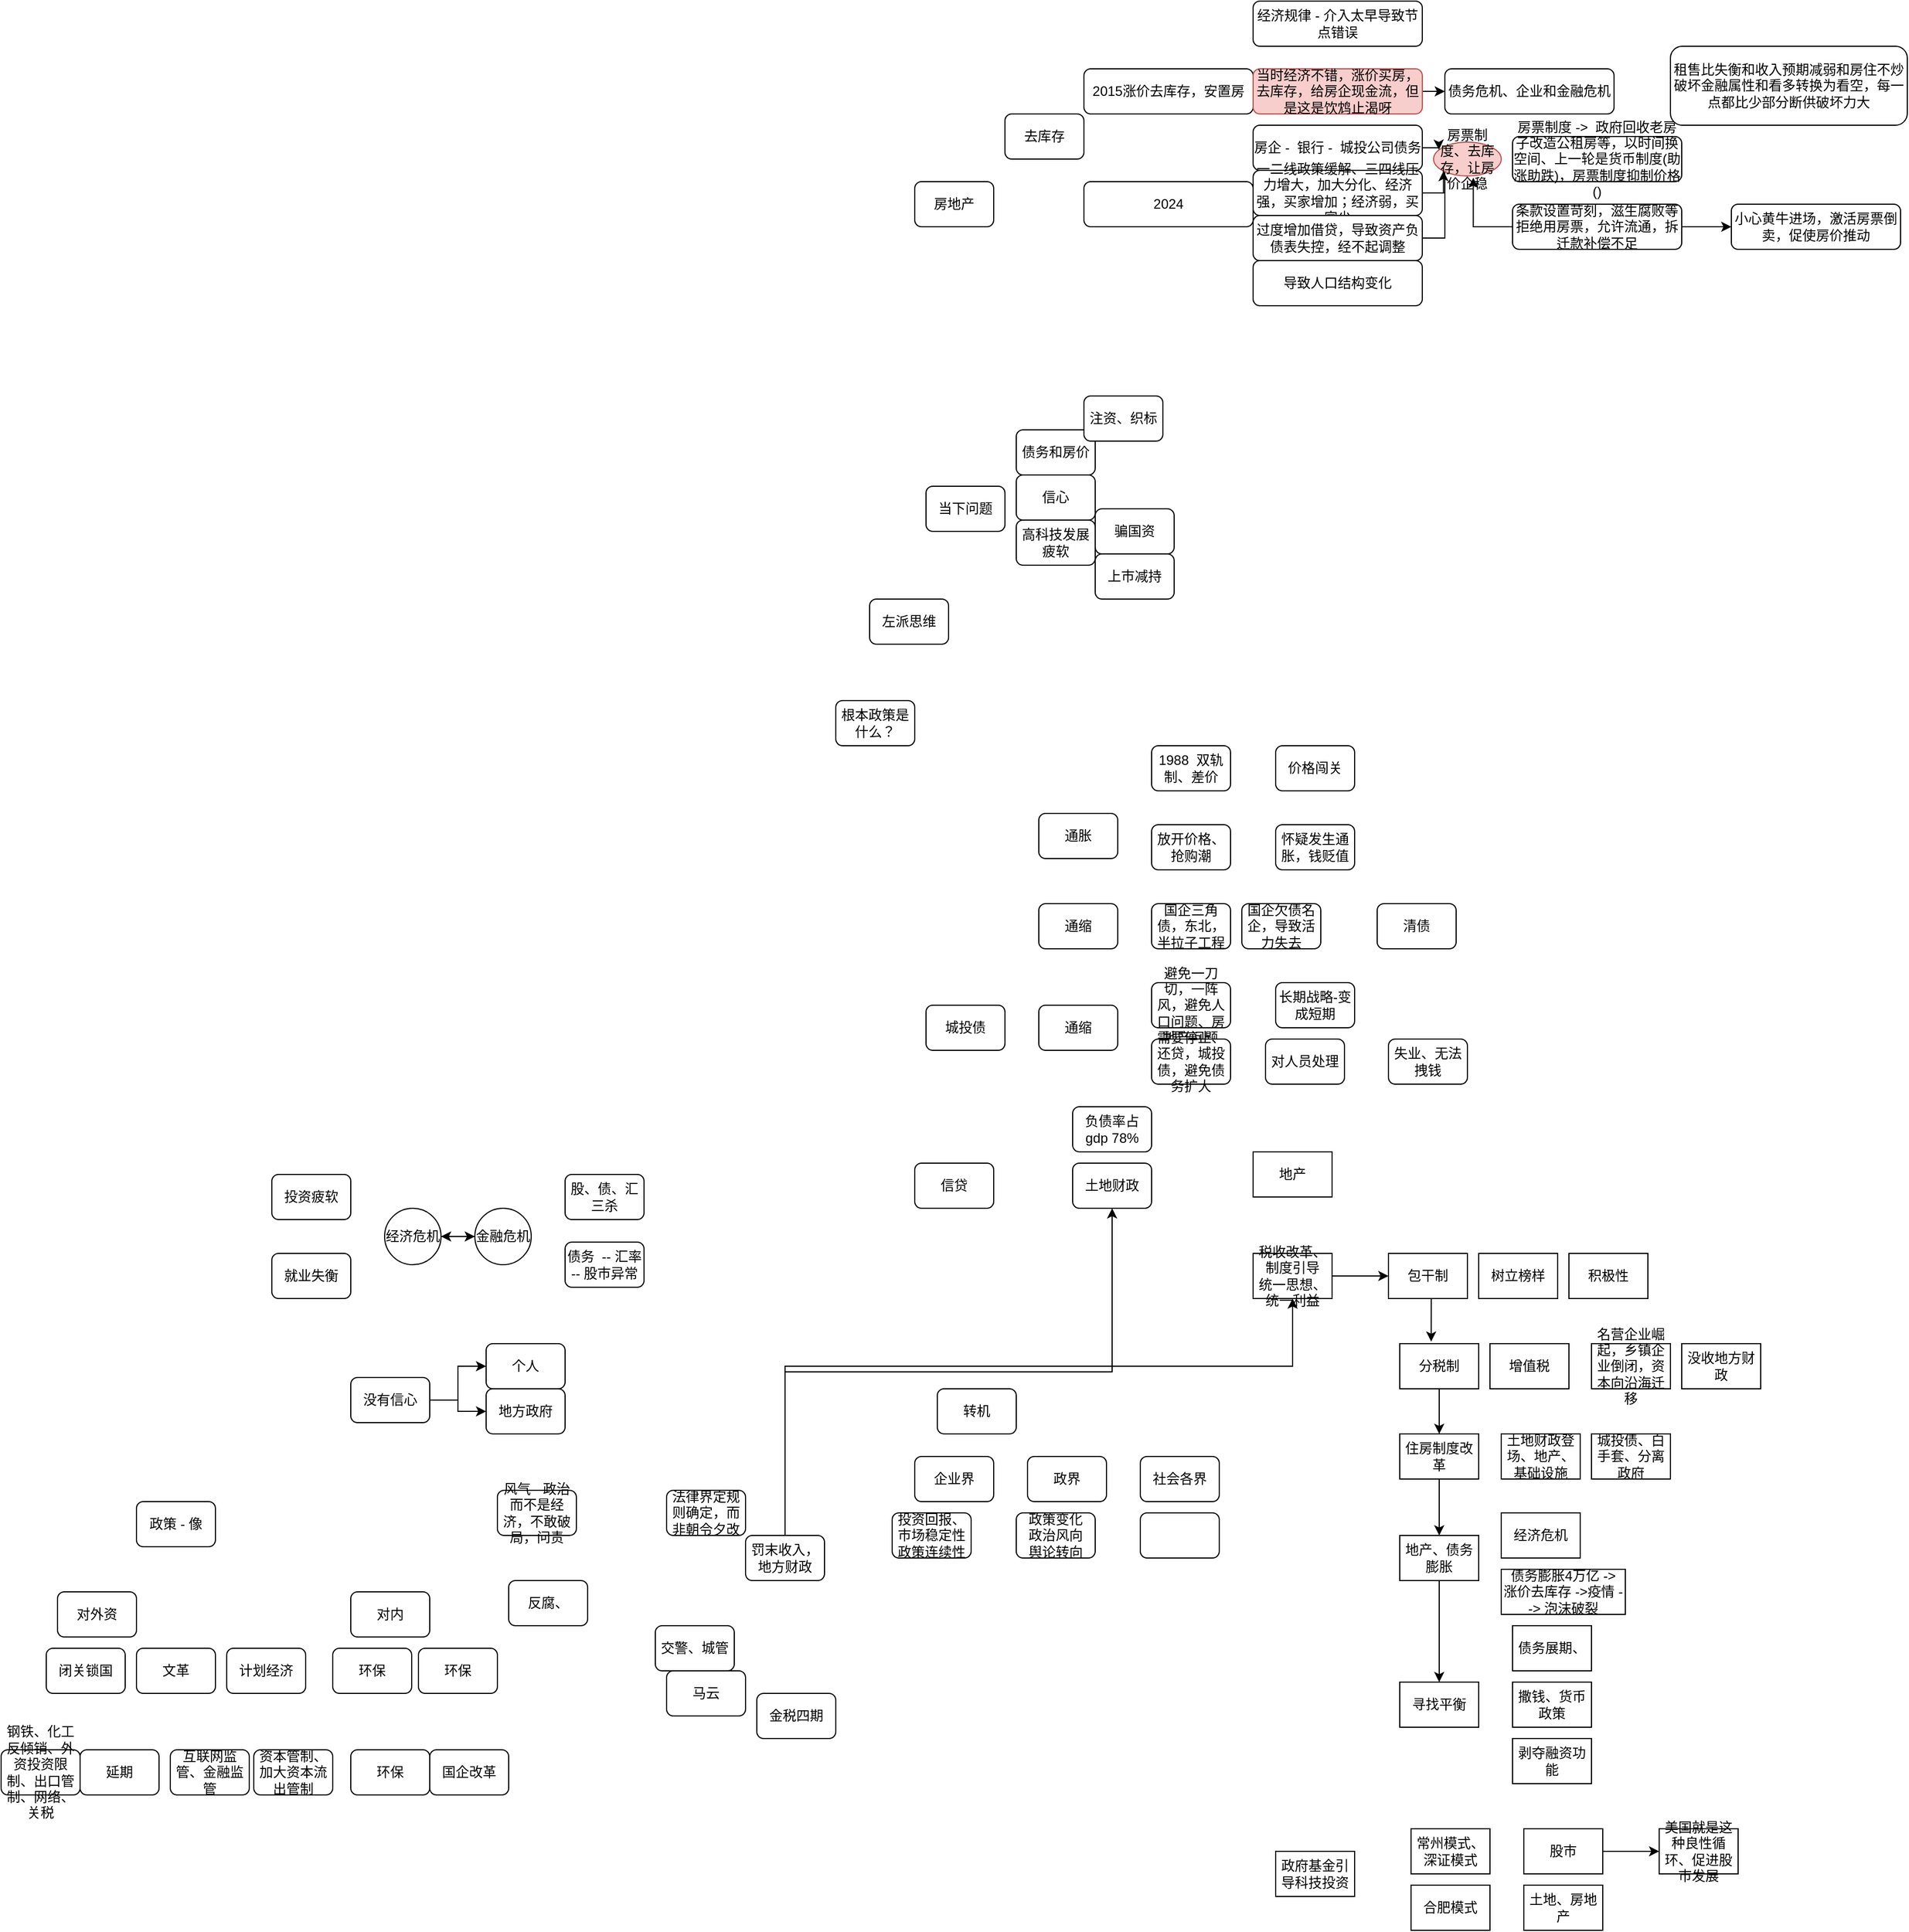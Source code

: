 <mxfile version="23.1.5" type="github">
  <diagram name="第 1 页" id="w_fv1ki4N4NbiQBaw7l7">
    <mxGraphModel dx="326" dy="1664" grid="1" gridSize="10" guides="1" tooltips="1" connect="1" arrows="1" fold="1" page="1" pageScale="1" pageWidth="827" pageHeight="1169" math="0" shadow="0">
      <root>
        <mxCell id="0" />
        <mxCell id="1" parent="0" />
        <mxCell id="MN-8AOheH6blsc34Ahsq-82" style="edgeStyle=orthogonalEdgeStyle;rounded=0;orthogonalLoop=1;jettySize=auto;html=1;exitX=1;exitY=0.5;exitDx=0;exitDy=0;" edge="1" parent="1" source="MN-8AOheH6blsc34Ahsq-1" target="MN-8AOheH6blsc34Ahsq-80">
          <mxGeometry relative="1" as="geometry" />
        </mxCell>
        <mxCell id="MN-8AOheH6blsc34Ahsq-83" style="edgeStyle=orthogonalEdgeStyle;rounded=0;orthogonalLoop=1;jettySize=auto;html=1;exitX=1;exitY=0.5;exitDx=0;exitDy=0;" edge="1" parent="1" source="MN-8AOheH6blsc34Ahsq-1" target="MN-8AOheH6blsc34Ahsq-81">
          <mxGeometry relative="1" as="geometry" />
        </mxCell>
        <mxCell id="MN-8AOheH6blsc34Ahsq-1" value="没有信心" style="rounded=1;whiteSpace=wrap;html=1;" vertex="1" parent="1">
          <mxGeometry x="430" y="380" width="70" height="40" as="geometry" />
        </mxCell>
        <mxCell id="MN-8AOheH6blsc34Ahsq-42" style="edgeStyle=orthogonalEdgeStyle;rounded=0;orthogonalLoop=1;jettySize=auto;html=1;exitX=1;exitY=0.5;exitDx=0;exitDy=0;" edge="1" parent="1" source="MN-8AOheH6blsc34Ahsq-2" target="MN-8AOheH6blsc34Ahsq-39">
          <mxGeometry relative="1" as="geometry" />
        </mxCell>
        <mxCell id="MN-8AOheH6blsc34Ahsq-2" value="经济危机" style="ellipse;whiteSpace=wrap;html=1;aspect=fixed;" vertex="1" parent="1">
          <mxGeometry x="460" y="230" width="50" height="50" as="geometry" />
        </mxCell>
        <mxCell id="MN-8AOheH6blsc34Ahsq-3" value="风气 - 政治 而不是经济，不敢破局，问责" style="rounded=1;whiteSpace=wrap;html=1;" vertex="1" parent="1">
          <mxGeometry x="560" y="480" width="70" height="40" as="geometry" />
        </mxCell>
        <mxCell id="MN-8AOheH6blsc34Ahsq-4" value="闭关锁国" style="rounded=1;whiteSpace=wrap;html=1;" vertex="1" parent="1">
          <mxGeometry x="160" y="620" width="70" height="40" as="geometry" />
        </mxCell>
        <mxCell id="MN-8AOheH6blsc34Ahsq-5" value="钢铁、化工反倾销、外资投资限制、出口管制、网络、关税" style="rounded=1;whiteSpace=wrap;html=1;" vertex="1" parent="1">
          <mxGeometry x="120" y="710" width="70" height="40" as="geometry" />
        </mxCell>
        <mxCell id="MN-8AOheH6blsc34Ahsq-6" value="延期" style="rounded=1;whiteSpace=wrap;html=1;" vertex="1" parent="1">
          <mxGeometry x="190" y="710" width="70" height="40" as="geometry" />
        </mxCell>
        <mxCell id="MN-8AOheH6blsc34Ahsq-9" value="计划经济" style="rounded=1;whiteSpace=wrap;html=1;" vertex="1" parent="1">
          <mxGeometry x="320" y="620" width="70" height="40" as="geometry" />
        </mxCell>
        <mxCell id="MN-8AOheH6blsc34Ahsq-10" value="互联网监管、金融监管" style="rounded=1;whiteSpace=wrap;html=1;" vertex="1" parent="1">
          <mxGeometry x="270" y="710" width="70" height="40" as="geometry" />
        </mxCell>
        <mxCell id="MN-8AOheH6blsc34Ahsq-11" value="资本管制、加大资本流出管制" style="rounded=1;whiteSpace=wrap;html=1;" vertex="1" parent="1">
          <mxGeometry x="344" y="710" width="70" height="40" as="geometry" />
        </mxCell>
        <mxCell id="MN-8AOheH6blsc34Ahsq-12" value="环保" style="rounded=1;whiteSpace=wrap;html=1;" vertex="1" parent="1">
          <mxGeometry x="430" y="710" width="70" height="40" as="geometry" />
        </mxCell>
        <mxCell id="MN-8AOheH6blsc34Ahsq-13" value="国企改革" style="rounded=1;whiteSpace=wrap;html=1;" vertex="1" parent="1">
          <mxGeometry x="500" y="710" width="70" height="40" as="geometry" />
        </mxCell>
        <mxCell id="MN-8AOheH6blsc34Ahsq-14" value="文革" style="rounded=1;whiteSpace=wrap;html=1;" vertex="1" parent="1">
          <mxGeometry x="240" y="620" width="70" height="40" as="geometry" />
        </mxCell>
        <mxCell id="MN-8AOheH6blsc34Ahsq-15" value="对外资" style="rounded=1;whiteSpace=wrap;html=1;" vertex="1" parent="1">
          <mxGeometry x="170" y="570" width="70" height="40" as="geometry" />
        </mxCell>
        <mxCell id="MN-8AOheH6blsc34Ahsq-16" value="对内" style="rounded=1;whiteSpace=wrap;html=1;" vertex="1" parent="1">
          <mxGeometry x="430" y="570" width="70" height="40" as="geometry" />
        </mxCell>
        <mxCell id="MN-8AOheH6blsc34Ahsq-17" value="环保" style="rounded=1;whiteSpace=wrap;html=1;" vertex="1" parent="1">
          <mxGeometry x="414" y="620" width="70" height="40" as="geometry" />
        </mxCell>
        <mxCell id="MN-8AOheH6blsc34Ahsq-18" value="环保" style="rounded=1;whiteSpace=wrap;html=1;" vertex="1" parent="1">
          <mxGeometry x="490" y="620" width="70" height="40" as="geometry" />
        </mxCell>
        <mxCell id="MN-8AOheH6blsc34Ahsq-19" value="信贷" style="rounded=1;whiteSpace=wrap;html=1;" vertex="1" parent="1">
          <mxGeometry x="930" y="190" width="70" height="40" as="geometry" />
        </mxCell>
        <mxCell id="MN-8AOheH6blsc34Ahsq-20" value="地产" style="rounded=1;whiteSpace=wrap;html=1;arcSize=0;" vertex="1" parent="1">
          <mxGeometry x="1230" y="180" width="70" height="40" as="geometry" />
        </mxCell>
        <mxCell id="MN-8AOheH6blsc34Ahsq-21" value="政策 - 像" style="rounded=1;whiteSpace=wrap;html=1;" vertex="1" parent="1">
          <mxGeometry x="240" y="490" width="70" height="40" as="geometry" />
        </mxCell>
        <mxCell id="MN-8AOheH6blsc34Ahsq-23" value="法律界定规则确定，而非朝令夕改" style="rounded=1;whiteSpace=wrap;html=1;" vertex="1" parent="1">
          <mxGeometry x="710" y="480" width="70" height="40" as="geometry" />
        </mxCell>
        <mxCell id="MN-8AOheH6blsc34Ahsq-25" value="马云" style="rounded=1;whiteSpace=wrap;html=1;" vertex="1" parent="1">
          <mxGeometry x="710" y="640" width="70" height="40" as="geometry" />
        </mxCell>
        <mxCell id="MN-8AOheH6blsc34Ahsq-26" value="反腐、" style="rounded=1;whiteSpace=wrap;html=1;" vertex="1" parent="1">
          <mxGeometry x="570" y="560" width="70" height="40" as="geometry" />
        </mxCell>
        <mxCell id="MN-8AOheH6blsc34Ahsq-27" value="金税四期" style="rounded=1;whiteSpace=wrap;html=1;" vertex="1" parent="1">
          <mxGeometry x="790" y="660" width="70" height="40" as="geometry" />
        </mxCell>
        <mxCell id="MN-8AOheH6blsc34Ahsq-28" value="转机" style="rounded=1;whiteSpace=wrap;html=1;" vertex="1" parent="1">
          <mxGeometry x="950" y="390" width="70" height="40" as="geometry" />
        </mxCell>
        <mxCell id="MN-8AOheH6blsc34Ahsq-30" value="企业界" style="rounded=1;whiteSpace=wrap;html=1;" vertex="1" parent="1">
          <mxGeometry x="930" y="450" width="70" height="40" as="geometry" />
        </mxCell>
        <mxCell id="MN-8AOheH6blsc34Ahsq-32" value="政界" style="rounded=1;whiteSpace=wrap;html=1;" vertex="1" parent="1">
          <mxGeometry x="1030" y="450" width="70" height="40" as="geometry" />
        </mxCell>
        <mxCell id="MN-8AOheH6blsc34Ahsq-33" value="社会各界" style="rounded=1;whiteSpace=wrap;html=1;" vertex="1" parent="1">
          <mxGeometry x="1130" y="450" width="70" height="40" as="geometry" />
        </mxCell>
        <mxCell id="MN-8AOheH6blsc34Ahsq-34" value="投资回报、市场稳定性&lt;br&gt;政策连续性" style="rounded=1;whiteSpace=wrap;html=1;" vertex="1" parent="1">
          <mxGeometry x="910" y="500" width="70" height="40" as="geometry" />
        </mxCell>
        <mxCell id="MN-8AOheH6blsc34Ahsq-35" value="政策变化&lt;br&gt;政治风向&lt;br&gt;舆论转向" style="rounded=1;whiteSpace=wrap;html=1;" vertex="1" parent="1">
          <mxGeometry x="1020" y="500" width="70" height="40" as="geometry" />
        </mxCell>
        <mxCell id="MN-8AOheH6blsc34Ahsq-36" value="" style="rounded=1;whiteSpace=wrap;html=1;" vertex="1" parent="1">
          <mxGeometry x="1130" y="500" width="70" height="40" as="geometry" />
        </mxCell>
        <mxCell id="MN-8AOheH6blsc34Ahsq-37" value="投资疲软" style="rounded=1;whiteSpace=wrap;html=1;" vertex="1" parent="1">
          <mxGeometry x="360" y="200" width="70" height="40" as="geometry" />
        </mxCell>
        <mxCell id="MN-8AOheH6blsc34Ahsq-38" value="就业失衡" style="rounded=1;whiteSpace=wrap;html=1;" vertex="1" parent="1">
          <mxGeometry x="360" y="270" width="70" height="40" as="geometry" />
        </mxCell>
        <mxCell id="MN-8AOheH6blsc34Ahsq-43" style="edgeStyle=orthogonalEdgeStyle;rounded=0;orthogonalLoop=1;jettySize=auto;html=1;exitX=0;exitY=0.5;exitDx=0;exitDy=0;" edge="1" parent="1" source="MN-8AOheH6blsc34Ahsq-39" target="MN-8AOheH6blsc34Ahsq-2">
          <mxGeometry relative="1" as="geometry" />
        </mxCell>
        <mxCell id="MN-8AOheH6blsc34Ahsq-39" value="金融危机" style="ellipse;whiteSpace=wrap;html=1;aspect=fixed;" vertex="1" parent="1">
          <mxGeometry x="540" y="230" width="50" height="50" as="geometry" />
        </mxCell>
        <mxCell id="MN-8AOheH6blsc34Ahsq-40" value="股、债、汇三杀" style="rounded=1;whiteSpace=wrap;html=1;" vertex="1" parent="1">
          <mxGeometry x="620" y="200" width="70" height="40" as="geometry" />
        </mxCell>
        <mxCell id="MN-8AOheH6blsc34Ahsq-41" value="债务&amp;nbsp; -- 汇率 -- 股市异常" style="rounded=1;whiteSpace=wrap;html=1;" vertex="1" parent="1">
          <mxGeometry x="620" y="260" width="70" height="40" as="geometry" />
        </mxCell>
        <mxCell id="MN-8AOheH6blsc34Ahsq-44" value="负债率占gdp 78%" style="rounded=1;whiteSpace=wrap;html=1;" vertex="1" parent="1">
          <mxGeometry x="1070" y="140" width="70" height="40" as="geometry" />
        </mxCell>
        <mxCell id="MN-8AOheH6blsc34Ahsq-45" value="土地财政" style="rounded=1;whiteSpace=wrap;html=1;" vertex="1" parent="1">
          <mxGeometry x="1070" y="190" width="70" height="40" as="geometry" />
        </mxCell>
        <mxCell id="MN-8AOheH6blsc34Ahsq-48" style="edgeStyle=orthogonalEdgeStyle;rounded=0;orthogonalLoop=1;jettySize=auto;html=1;exitX=0.5;exitY=0;exitDx=0;exitDy=0;" edge="1" parent="1" source="MN-8AOheH6blsc34Ahsq-46" target="MN-8AOheH6blsc34Ahsq-45">
          <mxGeometry relative="1" as="geometry" />
        </mxCell>
        <mxCell id="MN-8AOheH6blsc34Ahsq-51" style="edgeStyle=orthogonalEdgeStyle;rounded=0;orthogonalLoop=1;jettySize=auto;html=1;exitX=0.5;exitY=0;exitDx=0;exitDy=0;" edge="1" parent="1" source="MN-8AOheH6blsc34Ahsq-46" target="MN-8AOheH6blsc34Ahsq-49">
          <mxGeometry relative="1" as="geometry">
            <Array as="points">
              <mxPoint x="815" y="370" />
              <mxPoint x="1265" y="370" />
            </Array>
          </mxGeometry>
        </mxCell>
        <mxCell id="MN-8AOheH6blsc34Ahsq-46" value="罚末收入，地方财政" style="rounded=1;whiteSpace=wrap;html=1;" vertex="1" parent="1">
          <mxGeometry x="780" y="520" width="70" height="40" as="geometry" />
        </mxCell>
        <mxCell id="MN-8AOheH6blsc34Ahsq-47" value="交警、城管" style="rounded=1;whiteSpace=wrap;html=1;" vertex="1" parent="1">
          <mxGeometry x="700" y="600" width="70" height="40" as="geometry" />
        </mxCell>
        <mxCell id="MN-8AOheH6blsc34Ahsq-54" style="edgeStyle=orthogonalEdgeStyle;rounded=0;orthogonalLoop=1;jettySize=auto;html=1;exitX=1;exitY=0.5;exitDx=0;exitDy=0;" edge="1" parent="1" source="MN-8AOheH6blsc34Ahsq-49" target="MN-8AOheH6blsc34Ahsq-50">
          <mxGeometry relative="1" as="geometry" />
        </mxCell>
        <mxCell id="MN-8AOheH6blsc34Ahsq-49" value="税收改革、制度引导&lt;br&gt;统一思想、统一利益" style="rounded=1;whiteSpace=wrap;html=1;arcSize=0;" vertex="1" parent="1">
          <mxGeometry x="1230" y="270" width="70" height="40" as="geometry" />
        </mxCell>
        <mxCell id="MN-8AOheH6blsc34Ahsq-50" value="包干制" style="rounded=1;whiteSpace=wrap;html=1;arcSize=0;" vertex="1" parent="1">
          <mxGeometry x="1350" y="270" width="70" height="40" as="geometry" />
        </mxCell>
        <mxCell id="MN-8AOheH6blsc34Ahsq-52" value="树立榜样" style="rounded=1;whiteSpace=wrap;html=1;arcSize=0;" vertex="1" parent="1">
          <mxGeometry x="1430" y="270" width="70" height="40" as="geometry" />
        </mxCell>
        <mxCell id="MN-8AOheH6blsc34Ahsq-53" value="积极性" style="rounded=1;whiteSpace=wrap;html=1;arcSize=0;" vertex="1" parent="1">
          <mxGeometry x="1510" y="270" width="70" height="40" as="geometry" />
        </mxCell>
        <mxCell id="MN-8AOheH6blsc34Ahsq-60" style="edgeStyle=orthogonalEdgeStyle;rounded=0;orthogonalLoop=1;jettySize=auto;html=1;exitX=0.5;exitY=1;exitDx=0;exitDy=0;" edge="1" parent="1" source="MN-8AOheH6blsc34Ahsq-55" target="MN-8AOheH6blsc34Ahsq-59">
          <mxGeometry relative="1" as="geometry" />
        </mxCell>
        <mxCell id="MN-8AOheH6blsc34Ahsq-55" value="分税制" style="rounded=1;whiteSpace=wrap;html=1;arcSize=0;" vertex="1" parent="1">
          <mxGeometry x="1360" y="350" width="70" height="40" as="geometry" />
        </mxCell>
        <mxCell id="MN-8AOheH6blsc34Ahsq-56" style="edgeStyle=orthogonalEdgeStyle;rounded=0;orthogonalLoop=1;jettySize=auto;html=1;exitX=0.5;exitY=1;exitDx=0;exitDy=0;entryX=0.398;entryY=-0.045;entryDx=0;entryDy=0;entryPerimeter=0;" edge="1" parent="1" source="MN-8AOheH6blsc34Ahsq-50" target="MN-8AOheH6blsc34Ahsq-55">
          <mxGeometry relative="1" as="geometry" />
        </mxCell>
        <mxCell id="MN-8AOheH6blsc34Ahsq-57" value="增值税" style="rounded=1;whiteSpace=wrap;html=1;arcSize=0;" vertex="1" parent="1">
          <mxGeometry x="1440" y="350" width="70" height="40" as="geometry" />
        </mxCell>
        <mxCell id="MN-8AOheH6blsc34Ahsq-58" value="名营企业崛起，乡镇企业倒闭，资本向沿海迁移" style="rounded=1;whiteSpace=wrap;html=1;arcSize=0;" vertex="1" parent="1">
          <mxGeometry x="1530" y="350" width="70" height="40" as="geometry" />
        </mxCell>
        <mxCell id="MN-8AOheH6blsc34Ahsq-64" style="edgeStyle=orthogonalEdgeStyle;rounded=0;orthogonalLoop=1;jettySize=auto;html=1;exitX=0.5;exitY=1;exitDx=0;exitDy=0;entryX=0.5;entryY=0;entryDx=0;entryDy=0;" edge="1" parent="1" source="MN-8AOheH6blsc34Ahsq-59" target="MN-8AOheH6blsc34Ahsq-63">
          <mxGeometry relative="1" as="geometry" />
        </mxCell>
        <mxCell id="MN-8AOheH6blsc34Ahsq-59" value="住房制度改革" style="rounded=1;whiteSpace=wrap;html=1;arcSize=0;" vertex="1" parent="1">
          <mxGeometry x="1360" y="430" width="70" height="40" as="geometry" />
        </mxCell>
        <mxCell id="MN-8AOheH6blsc34Ahsq-61" value="土地财政登场、地产、基础设施" style="rounded=1;whiteSpace=wrap;html=1;arcSize=0;" vertex="1" parent="1">
          <mxGeometry x="1450" y="430" width="70" height="40" as="geometry" />
        </mxCell>
        <mxCell id="MN-8AOheH6blsc34Ahsq-62" value="没收地方财政" style="rounded=1;whiteSpace=wrap;html=1;arcSize=0;" vertex="1" parent="1">
          <mxGeometry x="1610" y="350" width="70" height="40" as="geometry" />
        </mxCell>
        <mxCell id="MN-8AOheH6blsc34Ahsq-69" style="edgeStyle=orthogonalEdgeStyle;rounded=0;orthogonalLoop=1;jettySize=auto;html=1;exitX=0.5;exitY=1;exitDx=0;exitDy=0;" edge="1" parent="1" source="MN-8AOheH6blsc34Ahsq-63" target="MN-8AOheH6blsc34Ahsq-68">
          <mxGeometry relative="1" as="geometry" />
        </mxCell>
        <mxCell id="MN-8AOheH6blsc34Ahsq-63" value="地产、债务膨胀" style="rounded=1;whiteSpace=wrap;html=1;arcSize=0;" vertex="1" parent="1">
          <mxGeometry x="1360" y="520" width="70" height="40" as="geometry" />
        </mxCell>
        <mxCell id="MN-8AOheH6blsc34Ahsq-65" value="城投债、白手套、分离政府" style="rounded=1;whiteSpace=wrap;html=1;arcSize=0;" vertex="1" parent="1">
          <mxGeometry x="1530" y="430" width="70" height="40" as="geometry" />
        </mxCell>
        <mxCell id="MN-8AOheH6blsc34Ahsq-66" value="经济危机" style="rounded=1;whiteSpace=wrap;html=1;arcSize=0;" vertex="1" parent="1">
          <mxGeometry x="1450" y="500" width="70" height="40" as="geometry" />
        </mxCell>
        <mxCell id="MN-8AOheH6blsc34Ahsq-67" value="债务膨胀4万亿 -&amp;gt; 涨价去库存 -&amp;gt;疫情 --&amp;gt; 泡沫破裂" style="rounded=1;whiteSpace=wrap;html=1;arcSize=0;" vertex="1" parent="1">
          <mxGeometry x="1450" y="550" width="110" height="40" as="geometry" />
        </mxCell>
        <mxCell id="MN-8AOheH6blsc34Ahsq-68" value="寻找平衡" style="rounded=1;whiteSpace=wrap;html=1;arcSize=0;" vertex="1" parent="1">
          <mxGeometry x="1360" y="650" width="70" height="40" as="geometry" />
        </mxCell>
        <mxCell id="MN-8AOheH6blsc34Ahsq-70" value="债务展期、" style="rounded=1;whiteSpace=wrap;html=1;arcSize=0;" vertex="1" parent="1">
          <mxGeometry x="1460" y="600" width="70" height="40" as="geometry" />
        </mxCell>
        <mxCell id="MN-8AOheH6blsc34Ahsq-71" value="撒钱、货币政策" style="rounded=1;whiteSpace=wrap;html=1;arcSize=0;" vertex="1" parent="1">
          <mxGeometry x="1460" y="650" width="70" height="40" as="geometry" />
        </mxCell>
        <mxCell id="MN-8AOheH6blsc34Ahsq-72" value="剥夺融资功能" style="rounded=1;whiteSpace=wrap;html=1;arcSize=0;" vertex="1" parent="1">
          <mxGeometry x="1460" y="700" width="70" height="40" as="geometry" />
        </mxCell>
        <mxCell id="MN-8AOheH6blsc34Ahsq-73" value="常州模式、深证模式" style="rounded=1;whiteSpace=wrap;html=1;arcSize=0;" vertex="1" parent="1">
          <mxGeometry x="1370" y="780" width="70" height="40" as="geometry" />
        </mxCell>
        <mxCell id="MN-8AOheH6blsc34Ahsq-74" value="合肥模式" style="rounded=1;whiteSpace=wrap;html=1;arcSize=0;" vertex="1" parent="1">
          <mxGeometry x="1370" y="830" width="70" height="40" as="geometry" />
        </mxCell>
        <mxCell id="MN-8AOheH6blsc34Ahsq-75" value="土地、房地产" style="rounded=1;whiteSpace=wrap;html=1;arcSize=0;" vertex="1" parent="1">
          <mxGeometry x="1470" y="830" width="70" height="40" as="geometry" />
        </mxCell>
        <mxCell id="MN-8AOheH6blsc34Ahsq-79" style="edgeStyle=orthogonalEdgeStyle;rounded=0;orthogonalLoop=1;jettySize=auto;html=1;exitX=1;exitY=0.5;exitDx=0;exitDy=0;" edge="1" parent="1" source="MN-8AOheH6blsc34Ahsq-76" target="MN-8AOheH6blsc34Ahsq-78">
          <mxGeometry relative="1" as="geometry" />
        </mxCell>
        <mxCell id="MN-8AOheH6blsc34Ahsq-76" value="股市" style="rounded=1;whiteSpace=wrap;html=1;arcSize=0;" vertex="1" parent="1">
          <mxGeometry x="1470" y="780" width="70" height="40" as="geometry" />
        </mxCell>
        <mxCell id="MN-8AOheH6blsc34Ahsq-77" value="政府基金引导科技投资" style="rounded=1;whiteSpace=wrap;html=1;arcSize=0;" vertex="1" parent="1">
          <mxGeometry x="1250" y="800" width="70" height="40" as="geometry" />
        </mxCell>
        <mxCell id="MN-8AOheH6blsc34Ahsq-78" value="美国就是这种良性循环、促进股市发展" style="rounded=1;whiteSpace=wrap;html=1;arcSize=0;" vertex="1" parent="1">
          <mxGeometry x="1590" y="780" width="70" height="40" as="geometry" />
        </mxCell>
        <mxCell id="MN-8AOheH6blsc34Ahsq-80" value="个人" style="rounded=1;whiteSpace=wrap;html=1;" vertex="1" parent="1">
          <mxGeometry x="550" y="350" width="70" height="40" as="geometry" />
        </mxCell>
        <mxCell id="MN-8AOheH6blsc34Ahsq-81" value="地方政府" style="rounded=1;whiteSpace=wrap;html=1;" vertex="1" parent="1">
          <mxGeometry x="550" y="390" width="70" height="40" as="geometry" />
        </mxCell>
        <mxCell id="MN-8AOheH6blsc34Ahsq-84" value="城投债" style="rounded=1;whiteSpace=wrap;html=1;" vertex="1" parent="1">
          <mxGeometry x="940" y="50" width="70" height="40" as="geometry" />
        </mxCell>
        <mxCell id="MN-8AOheH6blsc34Ahsq-85" value="1988&amp;nbsp; 双轨制、差价" style="rounded=1;whiteSpace=wrap;html=1;" vertex="1" parent="1">
          <mxGeometry x="1140" y="-180" width="70" height="40" as="geometry" />
        </mxCell>
        <mxCell id="MN-8AOheH6blsc34Ahsq-86" value="放开价格、抢购潮" style="rounded=1;whiteSpace=wrap;html=1;" vertex="1" parent="1">
          <mxGeometry x="1140" y="-110" width="70" height="40" as="geometry" />
        </mxCell>
        <mxCell id="MN-8AOheH6blsc34Ahsq-87" value="通胀" style="rounded=1;whiteSpace=wrap;html=1;" vertex="1" parent="1">
          <mxGeometry x="1040" y="-120" width="70" height="40" as="geometry" />
        </mxCell>
        <mxCell id="MN-8AOheH6blsc34Ahsq-88" value="价格闯关" style="rounded=1;whiteSpace=wrap;html=1;" vertex="1" parent="1">
          <mxGeometry x="1250" y="-180" width="70" height="40" as="geometry" />
        </mxCell>
        <mxCell id="MN-8AOheH6blsc34Ahsq-89" value="怀疑发生通胀，钱贬值" style="rounded=1;whiteSpace=wrap;html=1;" vertex="1" parent="1">
          <mxGeometry x="1250" y="-110" width="70" height="40" as="geometry" />
        </mxCell>
        <mxCell id="MN-8AOheH6blsc34Ahsq-90" value="避免一刀切，一阵风，避免人口问题、房地产问题" style="rounded=1;whiteSpace=wrap;html=1;" vertex="1" parent="1">
          <mxGeometry x="1140" y="30" width="70" height="40" as="geometry" />
        </mxCell>
        <mxCell id="MN-8AOheH6blsc34Ahsq-91" value="长期战略-变成短期" style="rounded=1;whiteSpace=wrap;html=1;" vertex="1" parent="1">
          <mxGeometry x="1250" y="30" width="70" height="40" as="geometry" />
        </mxCell>
        <mxCell id="MN-8AOheH6blsc34Ahsq-92" value="国企三角债，东北，半拉子工程" style="rounded=1;whiteSpace=wrap;html=1;" vertex="1" parent="1">
          <mxGeometry x="1140" y="-40" width="70" height="40" as="geometry" />
        </mxCell>
        <mxCell id="MN-8AOheH6blsc34Ahsq-93" value="国企欠债名企，导致活力失去" style="rounded=1;whiteSpace=wrap;html=1;" vertex="1" parent="1">
          <mxGeometry x="1220" y="-40" width="70" height="40" as="geometry" />
        </mxCell>
        <mxCell id="MN-8AOheH6blsc34Ahsq-94" value="通缩" style="rounded=1;whiteSpace=wrap;html=1;" vertex="1" parent="1">
          <mxGeometry x="1040" y="-40" width="70" height="40" as="geometry" />
        </mxCell>
        <mxCell id="MN-8AOheH6blsc34Ahsq-95" value="清债" style="rounded=1;whiteSpace=wrap;html=1;" vertex="1" parent="1">
          <mxGeometry x="1340" y="-40" width="70" height="40" as="geometry" />
        </mxCell>
        <mxCell id="MN-8AOheH6blsc34Ahsq-96" value="通缩" style="rounded=1;whiteSpace=wrap;html=1;" vertex="1" parent="1">
          <mxGeometry x="1040" y="50" width="70" height="40" as="geometry" />
        </mxCell>
        <mxCell id="MN-8AOheH6blsc34Ahsq-97" value="需要停止、还贷，城投债，避免债务扩大" style="rounded=1;whiteSpace=wrap;html=1;" vertex="1" parent="1">
          <mxGeometry x="1140" y="80" width="70" height="40" as="geometry" />
        </mxCell>
        <mxCell id="MN-8AOheH6blsc34Ahsq-98" value="对人员处理" style="rounded=1;whiteSpace=wrap;html=1;" vertex="1" parent="1">
          <mxGeometry x="1241" y="80" width="70" height="40" as="geometry" />
        </mxCell>
        <mxCell id="MN-8AOheH6blsc34Ahsq-99" value="失业、无法拽钱" style="rounded=1;whiteSpace=wrap;html=1;" vertex="1" parent="1">
          <mxGeometry x="1350" y="80" width="70" height="40" as="geometry" />
        </mxCell>
        <mxCell id="MN-8AOheH6blsc34Ahsq-100" value="左派思维" style="rounded=1;whiteSpace=wrap;html=1;" vertex="1" parent="1">
          <mxGeometry x="890" y="-310" width="70" height="40" as="geometry" />
        </mxCell>
        <mxCell id="MN-8AOheH6blsc34Ahsq-101" value="根本政策是什么？" style="rounded=1;whiteSpace=wrap;html=1;" vertex="1" parent="1">
          <mxGeometry x="860" y="-220" width="70" height="40" as="geometry" />
        </mxCell>
        <mxCell id="MN-8AOheH6blsc34Ahsq-102" value="当下问题" style="rounded=1;whiteSpace=wrap;html=1;" vertex="1" parent="1">
          <mxGeometry x="940" y="-410" width="70" height="40" as="geometry" />
        </mxCell>
        <mxCell id="MN-8AOheH6blsc34Ahsq-103" value="债务和房价" style="rounded=1;whiteSpace=wrap;html=1;" vertex="1" parent="1">
          <mxGeometry x="1020" y="-460" width="70" height="40" as="geometry" />
        </mxCell>
        <mxCell id="MN-8AOheH6blsc34Ahsq-105" value="高科技发展疲软" style="rounded=1;whiteSpace=wrap;html=1;" vertex="1" parent="1">
          <mxGeometry x="1020" y="-380" width="70" height="40" as="geometry" />
        </mxCell>
        <mxCell id="MN-8AOheH6blsc34Ahsq-106" value="注资、织标" style="rounded=1;whiteSpace=wrap;html=1;" vertex="1" parent="1">
          <mxGeometry x="1080" y="-490" width="70" height="40" as="geometry" />
        </mxCell>
        <mxCell id="MN-8AOheH6blsc34Ahsq-107" value="信心" style="rounded=1;whiteSpace=wrap;html=1;" vertex="1" parent="1">
          <mxGeometry x="1020" y="-420" width="70" height="40" as="geometry" />
        </mxCell>
        <mxCell id="MN-8AOheH6blsc34Ahsq-108" value="骗国资" style="rounded=1;whiteSpace=wrap;html=1;" vertex="1" parent="1">
          <mxGeometry x="1090" y="-390" width="70" height="40" as="geometry" />
        </mxCell>
        <mxCell id="MN-8AOheH6blsc34Ahsq-109" value="上市减持" style="rounded=1;whiteSpace=wrap;html=1;" vertex="1" parent="1">
          <mxGeometry x="1090" y="-350" width="70" height="40" as="geometry" />
        </mxCell>
        <mxCell id="MN-8AOheH6blsc34Ahsq-110" value="房地产" style="rounded=1;whiteSpace=wrap;html=1;" vertex="1" parent="1">
          <mxGeometry x="930" y="-680" width="70" height="40" as="geometry" />
        </mxCell>
        <mxCell id="MN-8AOheH6blsc34Ahsq-111" value="去库存" style="rounded=1;whiteSpace=wrap;html=1;" vertex="1" parent="1">
          <mxGeometry x="1010" y="-740" width="70" height="40" as="geometry" />
        </mxCell>
        <mxCell id="MN-8AOheH6blsc34Ahsq-112" value="2015涨价去库存，安置房" style="rounded=1;whiteSpace=wrap;html=1;" vertex="1" parent="1">
          <mxGeometry x="1080" y="-780" width="150" height="40" as="geometry" />
        </mxCell>
        <mxCell id="MN-8AOheH6blsc34Ahsq-113" value="2024" style="rounded=1;whiteSpace=wrap;html=1;" vertex="1" parent="1">
          <mxGeometry x="1080" y="-680" width="150" height="40" as="geometry" />
        </mxCell>
        <mxCell id="MN-8AOheH6blsc34Ahsq-116" style="edgeStyle=orthogonalEdgeStyle;rounded=0;orthogonalLoop=1;jettySize=auto;html=1;exitX=1;exitY=0.5;exitDx=0;exitDy=0;entryX=0;entryY=0.5;entryDx=0;entryDy=0;" edge="1" parent="1" source="MN-8AOheH6blsc34Ahsq-114" target="MN-8AOheH6blsc34Ahsq-115">
          <mxGeometry relative="1" as="geometry" />
        </mxCell>
        <mxCell id="MN-8AOheH6blsc34Ahsq-114" value="当时经济不错，涨价买房，去库存，给房企现金流，但是这是饮鸩止渴呀" style="rounded=1;whiteSpace=wrap;html=1;fillColor=#f8cecc;strokeColor=#b85450;" vertex="1" parent="1">
          <mxGeometry x="1230" y="-780" width="150" height="40" as="geometry" />
        </mxCell>
        <mxCell id="MN-8AOheH6blsc34Ahsq-115" value="债务危机、企业和金融危机" style="rounded=1;whiteSpace=wrap;html=1;" vertex="1" parent="1">
          <mxGeometry x="1400" y="-780" width="150" height="40" as="geometry" />
        </mxCell>
        <mxCell id="MN-8AOheH6blsc34Ahsq-117" value="房企 -&amp;nbsp; 银行 -&amp;nbsp; 城投公司债务" style="rounded=1;whiteSpace=wrap;html=1;" vertex="1" parent="1">
          <mxGeometry x="1230" y="-730" width="150" height="40" as="geometry" />
        </mxCell>
        <mxCell id="MN-8AOheH6blsc34Ahsq-126" style="edgeStyle=orthogonalEdgeStyle;rounded=0;orthogonalLoop=1;jettySize=auto;html=1;exitX=1;exitY=0.5;exitDx=0;exitDy=0;" edge="1" parent="1" source="MN-8AOheH6blsc34Ahsq-118" target="MN-8AOheH6blsc34Ahsq-124">
          <mxGeometry relative="1" as="geometry" />
        </mxCell>
        <mxCell id="MN-8AOheH6blsc34Ahsq-118" value="一二线政策缓解、三四线压力增大，加大分化、经济强，买家增加；经济弱，买家少" style="rounded=1;whiteSpace=wrap;html=1;" vertex="1" parent="1">
          <mxGeometry x="1230" y="-690" width="150" height="40" as="geometry" />
        </mxCell>
        <mxCell id="MN-8AOheH6blsc34Ahsq-119" value="导致人口结构变化" style="rounded=1;whiteSpace=wrap;html=1;" vertex="1" parent="1">
          <mxGeometry x="1230" y="-610" width="150" height="40" as="geometry" />
        </mxCell>
        <mxCell id="MN-8AOheH6blsc34Ahsq-127" style="edgeStyle=orthogonalEdgeStyle;rounded=0;orthogonalLoop=1;jettySize=auto;html=1;exitX=1;exitY=0.5;exitDx=0;exitDy=0;entryX=0;entryY=1;entryDx=0;entryDy=0;" edge="1" parent="1" source="MN-8AOheH6blsc34Ahsq-120" target="MN-8AOheH6blsc34Ahsq-124">
          <mxGeometry relative="1" as="geometry" />
        </mxCell>
        <mxCell id="MN-8AOheH6blsc34Ahsq-120" value="过度增加借贷，导致资产负债表失控，经不起调整" style="rounded=1;whiteSpace=wrap;html=1;" vertex="1" parent="1">
          <mxGeometry x="1230" y="-650" width="150" height="40" as="geometry" />
        </mxCell>
        <mxCell id="MN-8AOheH6blsc34Ahsq-121" value="经济规律 - 介入太早导致节点错误" style="rounded=1;whiteSpace=wrap;html=1;" vertex="1" parent="1">
          <mxGeometry x="1230" y="-840" width="150" height="40" as="geometry" />
        </mxCell>
        <mxCell id="MN-8AOheH6blsc34Ahsq-130" style="edgeStyle=orthogonalEdgeStyle;rounded=0;orthogonalLoop=1;jettySize=auto;html=1;exitX=1;exitY=0.5;exitDx=0;exitDy=0;" edge="1" parent="1" source="MN-8AOheH6blsc34Ahsq-122" target="MN-8AOheH6blsc34Ahsq-129">
          <mxGeometry relative="1" as="geometry" />
        </mxCell>
        <mxCell id="MN-8AOheH6blsc34Ahsq-122" value="条款设置苛刻，滋生腐败等&lt;br&gt;拒绝用房票，允许流通，拆迁款补偿不足" style="rounded=1;whiteSpace=wrap;html=1;" vertex="1" parent="1">
          <mxGeometry x="1460" y="-660" width="150" height="40" as="geometry" />
        </mxCell>
        <mxCell id="MN-8AOheH6blsc34Ahsq-123" value="房票制度 -&amp;gt;&amp;nbsp; 政府回收老房子改造公租房等，以时间换空间、上一轮是货币制度(助涨助跌)，房票制度抑制价格()" style="rounded=1;whiteSpace=wrap;html=1;" vertex="1" parent="1">
          <mxGeometry x="1460" y="-720" width="150" height="40" as="geometry" />
        </mxCell>
        <mxCell id="MN-8AOheH6blsc34Ahsq-124" value="房票制度、去库存，让房价企稳" style="ellipse;whiteSpace=wrap;html=1;fillColor=#f8cecc;strokeColor=#b85450;" vertex="1" parent="1">
          <mxGeometry x="1390" y="-715" width="60" height="30" as="geometry" />
        </mxCell>
        <mxCell id="MN-8AOheH6blsc34Ahsq-125" style="edgeStyle=orthogonalEdgeStyle;rounded=0;orthogonalLoop=1;jettySize=auto;html=1;exitX=1;exitY=0.5;exitDx=0;exitDy=0;entryX=0.079;entryY=0.225;entryDx=0;entryDy=0;entryPerimeter=0;" edge="1" parent="1" source="MN-8AOheH6blsc34Ahsq-117" target="MN-8AOheH6blsc34Ahsq-124">
          <mxGeometry relative="1" as="geometry" />
        </mxCell>
        <mxCell id="MN-8AOheH6blsc34Ahsq-128" style="edgeStyle=orthogonalEdgeStyle;rounded=0;orthogonalLoop=1;jettySize=auto;html=1;exitX=0;exitY=0.5;exitDx=0;exitDy=0;entryX=0.587;entryY=1.051;entryDx=0;entryDy=0;entryPerimeter=0;" edge="1" parent="1" source="MN-8AOheH6blsc34Ahsq-122" target="MN-8AOheH6blsc34Ahsq-124">
          <mxGeometry relative="1" as="geometry" />
        </mxCell>
        <mxCell id="MN-8AOheH6blsc34Ahsq-129" value="小心黄牛进场，激活房票倒卖，促使房价推动" style="rounded=1;whiteSpace=wrap;html=1;" vertex="1" parent="1">
          <mxGeometry x="1654" y="-660" width="150" height="40" as="geometry" />
        </mxCell>
        <mxCell id="MN-8AOheH6blsc34Ahsq-131" value="租售比失衡和收入预期减弱和房住不炒破坏金融属性和看多转换为看空，每一点都比少部分断供破坏力大" style="rounded=1;whiteSpace=wrap;html=1;" vertex="1" parent="1">
          <mxGeometry x="1600" y="-800" width="210" height="70" as="geometry" />
        </mxCell>
      </root>
    </mxGraphModel>
  </diagram>
</mxfile>
